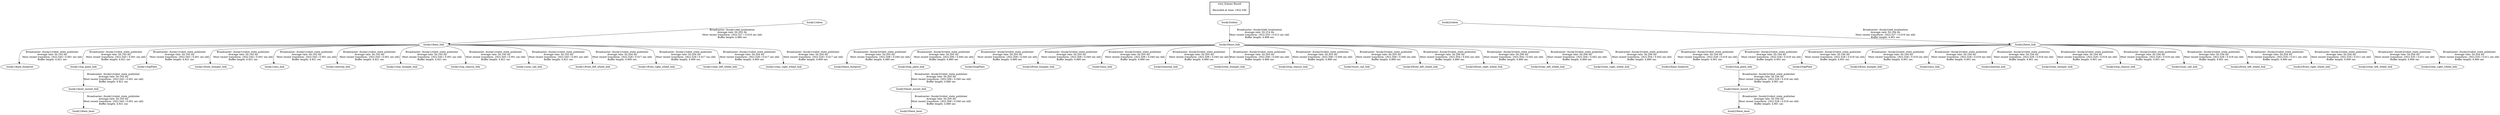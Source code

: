 digraph G {
"husky1/base_link" -> "husky1/base_footprint"[label="Broadcaster: /husky1/robot_state_publisher\nAverage rate: 50.193 Hz\nMost recent transform: 1922.545 ( 0.001 sec old)\nBuffer length: 4.921 sec\n"];
"husky1/odom" -> "husky1/base_link"[label="Broadcaster: /husky1/ekf_localization\nAverage rate: 50.205 Hz\nMost recent transform: 1922.527 ( 0.019 sec old)\nBuffer length: 4.880 sec\n"];
"husky1/laser_mount_link" -> "husky1/base_laser"[label="Broadcaster: /husky1/robot_state_publisher\nAverage rate: 50.193 Hz\nMost recent transform: 1922.545 ( 0.001 sec old)\nBuffer length: 4.921 sec\n"];
"husky1/top_plate_link" -> "husky1/laser_mount_link"[label="Broadcaster: /husky1/robot_state_publisher\nAverage rate: 50.193 Hz\nMost recent transform: 1922.545 ( 0.001 sec old)\nBuffer length: 4.921 sec\n"];
"husky1/base_link" -> "husky1/topPlate"[label="Broadcaster: /husky1/robot_state_publisher\nAverage rate: 50.193 Hz\nMost recent transform: 1922.545 ( 0.001 sec old)\nBuffer length: 4.921 sec\n"];
"husky1/base_link" -> "husky1/front_bumper_link"[label="Broadcaster: /husky1/robot_state_publisher\nAverage rate: 50.193 Hz\nMost recent transform: 1922.545 ( 0.001 sec old)\nBuffer length: 4.921 sec\n"];
"husky1/base_link" -> "husky1/imu_link"[label="Broadcaster: /husky1/robot_state_publisher\nAverage rate: 50.193 Hz\nMost recent transform: 1922.545 ( 0.001 sec old)\nBuffer length: 4.921 sec\n"];
"husky1/base_link" -> "husky1/inertial_link"[label="Broadcaster: /husky1/robot_state_publisher\nAverage rate: 50.193 Hz\nMost recent transform: 1922.545 ( 0.001 sec old)\nBuffer length: 4.921 sec\n"];
"husky1/base_link" -> "husky1/top_plate_link"[label="Broadcaster: /husky1/robot_state_publisher\nAverage rate: 50.193 Hz\nMost recent transform: 1922.545 ( 0.001 sec old)\nBuffer length: 4.921 sec\n"];
"husky1/base_link" -> "husky1/rear_bumper_link"[label="Broadcaster: /husky1/robot_state_publisher\nAverage rate: 50.193 Hz\nMost recent transform: 1922.545 ( 0.001 sec old)\nBuffer length: 4.921 sec\n"];
"husky1/base_link" -> "husky1/top_chassis_link"[label="Broadcaster: /husky1/robot_state_publisher\nAverage rate: 50.193 Hz\nMost recent transform: 1922.545 ( 0.001 sec old)\nBuffer length: 4.921 sec\n"];
"husky1/base_link" -> "husky1/user_rail_link"[label="Broadcaster: /husky1/robot_state_publisher\nAverage rate: 50.193 Hz\nMost recent transform: 1922.545 ( 0.001 sec old)\nBuffer length: 4.921 sec\n"];
"husky3/base_link" -> "husky3/base_footprint"[label="Broadcaster: /husky3/robot_state_publisher\nAverage rate: 50.205 Hz\nMost recent transform: 1922.506 ( 0.040 sec old)\nBuffer length: 4.880 sec\n"];
"husky3/odom" -> "husky3/base_link"[label="Broadcaster: /husky3/ekf_localization\nAverage rate: 50.214 Hz\nMost recent transform: 1922.533 ( 0.013 sec old)\nBuffer length: 4.899 sec\n"];
"husky3/laser_mount_link" -> "husky3/base_laser"[label="Broadcaster: /husky3/robot_state_publisher\nAverage rate: 50.205 Hz\nMost recent transform: 1922.506 ( 0.040 sec old)\nBuffer length: 4.880 sec\n"];
"husky3/top_plate_link" -> "husky3/laser_mount_link"[label="Broadcaster: /husky3/robot_state_publisher\nAverage rate: 50.205 Hz\nMost recent transform: 1922.506 ( 0.040 sec old)\nBuffer length: 4.880 sec\n"];
"husky3/base_link" -> "husky3/topPlate"[label="Broadcaster: /husky3/robot_state_publisher\nAverage rate: 50.205 Hz\nMost recent transform: 1922.506 ( 0.040 sec old)\nBuffer length: 4.880 sec\n"];
"husky3/base_link" -> "husky3/front_bumper_link"[label="Broadcaster: /husky3/robot_state_publisher\nAverage rate: 50.205 Hz\nMost recent transform: 1922.506 ( 0.040 sec old)\nBuffer length: 4.880 sec\n"];
"husky3/base_link" -> "husky3/imu_link"[label="Broadcaster: /husky3/robot_state_publisher\nAverage rate: 50.205 Hz\nMost recent transform: 1922.506 ( 0.040 sec old)\nBuffer length: 4.880 sec\n"];
"husky3/base_link" -> "husky3/inertial_link"[label="Broadcaster: /husky3/robot_state_publisher\nAverage rate: 50.205 Hz\nMost recent transform: 1922.506 ( 0.040 sec old)\nBuffer length: 4.880 sec\n"];
"husky3/base_link" -> "husky3/top_plate_link"[label="Broadcaster: /husky3/robot_state_publisher\nAverage rate: 50.205 Hz\nMost recent transform: 1922.506 ( 0.040 sec old)\nBuffer length: 4.880 sec\n"];
"husky3/base_link" -> "husky3/rear_bumper_link"[label="Broadcaster: /husky3/robot_state_publisher\nAverage rate: 50.205 Hz\nMost recent transform: 1922.506 ( 0.040 sec old)\nBuffer length: 4.880 sec\n"];
"husky3/base_link" -> "husky3/top_chassis_link"[label="Broadcaster: /husky3/robot_state_publisher\nAverage rate: 50.205 Hz\nMost recent transform: 1922.506 ( 0.040 sec old)\nBuffer length: 4.880 sec\n"];
"husky3/base_link" -> "husky3/user_rail_link"[label="Broadcaster: /husky3/robot_state_publisher\nAverage rate: 50.205 Hz\nMost recent transform: 1922.506 ( 0.040 sec old)\nBuffer length: 4.880 sec\n"];
"husky2/odom" -> "husky2/base_link"[label="Broadcaster: /husky2/ekf_localization\nAverage rate: 50.194 Hz\nMost recent transform: 1922.527 ( 0.019 sec old)\nBuffer length: 4.901 sec\n"];
"husky2/base_link" -> "husky2/base_footprint"[label="Broadcaster: /husky2/robot_state_publisher\nAverage rate: 50.194 Hz\nMost recent transform: 1922.528 ( 0.018 sec old)\nBuffer length: 4.901 sec\n"];
"husky2/laser_mount_link" -> "husky2/base_laser"[label="Broadcaster: /husky2/robot_state_publisher\nAverage rate: 50.194 Hz\nMost recent transform: 1922.528 ( 0.018 sec old)\nBuffer length: 4.901 sec\n"];
"husky2/top_plate_link" -> "husky2/laser_mount_link"[label="Broadcaster: /husky2/robot_state_publisher\nAverage rate: 50.194 Hz\nMost recent transform: 1922.528 ( 0.018 sec old)\nBuffer length: 4.901 sec\n"];
"husky2/base_link" -> "husky2/topPlate"[label="Broadcaster: /husky2/robot_state_publisher\nAverage rate: 50.194 Hz\nMost recent transform: 1922.528 ( 0.018 sec old)\nBuffer length: 4.901 sec\n"];
"husky2/base_link" -> "husky2/front_bumper_link"[label="Broadcaster: /husky2/robot_state_publisher\nAverage rate: 50.194 Hz\nMost recent transform: 1922.528 ( 0.018 sec old)\nBuffer length: 4.901 sec\n"];
"husky2/base_link" -> "husky2/imu_link"[label="Broadcaster: /husky2/robot_state_publisher\nAverage rate: 50.194 Hz\nMost recent transform: 1922.528 ( 0.018 sec old)\nBuffer length: 4.901 sec\n"];
"husky2/base_link" -> "husky2/inertial_link"[label="Broadcaster: /husky2/robot_state_publisher\nAverage rate: 50.194 Hz\nMost recent transform: 1922.528 ( 0.018 sec old)\nBuffer length: 4.901 sec\n"];
"husky2/base_link" -> "husky2/top_plate_link"[label="Broadcaster: /husky2/robot_state_publisher\nAverage rate: 50.194 Hz\nMost recent transform: 1922.528 ( 0.018 sec old)\nBuffer length: 4.901 sec\n"];
"husky2/base_link" -> "husky2/rear_bumper_link"[label="Broadcaster: /husky2/robot_state_publisher\nAverage rate: 50.194 Hz\nMost recent transform: 1922.528 ( 0.018 sec old)\nBuffer length: 4.901 sec\n"];
"husky2/base_link" -> "husky2/top_chassis_link"[label="Broadcaster: /husky2/robot_state_publisher\nAverage rate: 50.194 Hz\nMost recent transform: 1922.528 ( 0.018 sec old)\nBuffer length: 4.901 sec\n"];
"husky2/base_link" -> "husky2/user_rail_link"[label="Broadcaster: /husky2/robot_state_publisher\nAverage rate: 50.194 Hz\nMost recent transform: 1922.528 ( 0.018 sec old)\nBuffer length: 4.901 sec\n"];
"husky1/base_link" -> "husky1/front_left_wheel_link"[label="Broadcaster: /husky1/robot_state_publisher\nAverage rate: 50.204 Hz\nMost recent transform: 1922.529 ( 0.017 sec old)\nBuffer length: 4.900 sec\n"];
"husky1/base_link" -> "husky1/front_right_wheel_link"[label="Broadcaster: /husky1/robot_state_publisher\nAverage rate: 50.204 Hz\nMost recent transform: 1922.529 ( 0.017 sec old)\nBuffer length: 4.900 sec\n"];
"husky1/base_link" -> "husky1/rear_left_wheel_link"[label="Broadcaster: /husky1/robot_state_publisher\nAverage rate: 50.204 Hz\nMost recent transform: 1922.529 ( 0.017 sec old)\nBuffer length: 4.900 sec\n"];
"husky1/base_link" -> "husky1/rear_right_wheel_link"[label="Broadcaster: /husky1/robot_state_publisher\nAverage rate: 50.204 Hz\nMost recent transform: 1922.529 ( 0.017 sec old)\nBuffer length: 4.900 sec\n"];
"husky2/base_link" -> "husky2/front_left_wheel_link"[label="Broadcaster: /husky2/robot_state_publisher\nAverage rate: 50.204 Hz\nMost recent transform: 1922.535 ( 0.011 sec old)\nBuffer length: 4.900 sec\n"];
"husky2/base_link" -> "husky2/front_right_wheel_link"[label="Broadcaster: /husky2/robot_state_publisher\nAverage rate: 50.204 Hz\nMost recent transform: 1922.535 ( 0.011 sec old)\nBuffer length: 4.900 sec\n"];
"husky2/base_link" -> "husky2/rear_left_wheel_link"[label="Broadcaster: /husky2/robot_state_publisher\nAverage rate: 50.204 Hz\nMost recent transform: 1922.535 ( 0.011 sec old)\nBuffer length: 4.900 sec\n"];
"husky2/base_link" -> "husky2/rear_right_wheel_link"[label="Broadcaster: /husky2/robot_state_publisher\nAverage rate: 50.204 Hz\nMost recent transform: 1922.535 ( 0.011 sec old)\nBuffer length: 4.900 sec\n"];
"husky3/base_link" -> "husky3/front_left_wheel_link"[label="Broadcaster: /husky3/robot_state_publisher\nAverage rate: 50.206 Hz\nMost recent transform: 1922.504 ( 0.042 sec old)\nBuffer length: 4.860 sec\n"];
"husky3/base_link" -> "husky3/front_right_wheel_link"[label="Broadcaster: /husky3/robot_state_publisher\nAverage rate: 50.206 Hz\nMost recent transform: 1922.504 ( 0.042 sec old)\nBuffer length: 4.860 sec\n"];
"husky3/base_link" -> "husky3/rear_left_wheel_link"[label="Broadcaster: /husky3/robot_state_publisher\nAverage rate: 50.206 Hz\nMost recent transform: 1922.504 ( 0.042 sec old)\nBuffer length: 4.860 sec\n"];
"husky3/base_link" -> "husky3/rear_right_wheel_link"[label="Broadcaster: /husky3/robot_state_publisher\nAverage rate: 50.206 Hz\nMost recent transform: 1922.504 ( 0.042 sec old)\nBuffer length: 4.860 sec\n"];
edge [style=invis];
 subgraph cluster_legend { style=bold; color=black; label ="view_frames Result";
"Recorded at time: 1922.546"[ shape=plaintext ] ;
 }->"husky2/odom";
edge [style=invis];
 subgraph cluster_legend { style=bold; color=black; label ="view_frames Result";
"Recorded at time: 1922.546"[ shape=plaintext ] ;
 }->"husky3/odom";
edge [style=invis];
 subgraph cluster_legend { style=bold; color=black; label ="view_frames Result";
"Recorded at time: 1922.546"[ shape=plaintext ] ;
 }->"husky1/odom";
}